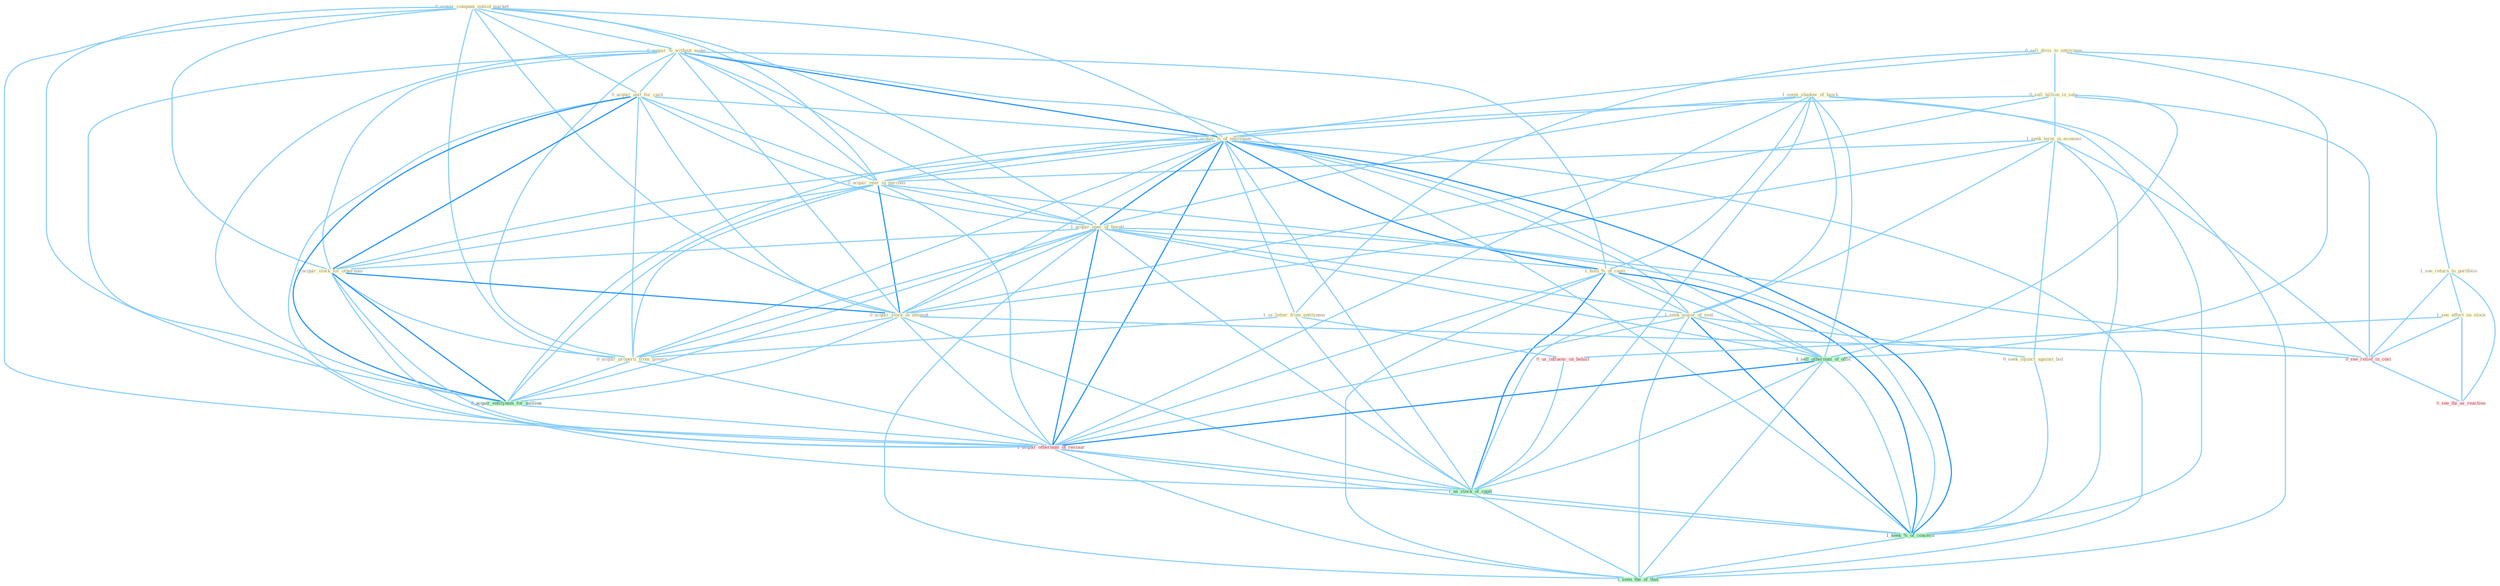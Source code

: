 Graph G{ 
    node
    [shape=polygon,style=filled,width=.5,height=.06,color="#BDFCC9",fixedsize=true,fontsize=4,
    fontcolor="#2f4f4f"];
    {node
    [color="#ffffe0", fontcolor="#8b7d6b"] "0_acquir_compani_outsid_market " "0_acquir_%_without_make " "0_sell_divis_to_entitynam " "0_sell_billion_in_sale " "1_seek_term_in_economi " "1_seem_shadow_of_hawk " "0_acquir_unit_for_cash " "1_acquir_%_of_entitynam " "0_acquir_year_in_purchas " "1_acquir_oper_of_hospit " "1_see_return_to_portfolio " "1_hold_%_of_capit " "1_us_letter_from_entitynam " "1_seek_major_of_seat " "0_acquir_stock_for_othernum " "1_see_effect_on_stock " "0_acquir_stock_in_attempt " "0_seek_injunct_against_bid " "0_acquir_properti_from_govern "}
{node [color="#fff0f5", fontcolor="#b22222"] "0_us_influenc_on_behalf " "0_see_relief_in_cost " "0_see_thi_as_reaction " "1_acquir_othernum_of_restaur "}
edge [color="#B0E2FF"];

	"0_acquir_compani_outsid_market " -- "0_acquir_%_without_make " [w="1", color="#87cefa" ];
	"0_acquir_compani_outsid_market " -- "0_acquir_unit_for_cash " [w="1", color="#87cefa" ];
	"0_acquir_compani_outsid_market " -- "1_acquir_%_of_entitynam " [w="1", color="#87cefa" ];
	"0_acquir_compani_outsid_market " -- "0_acquir_year_in_purchas " [w="1", color="#87cefa" ];
	"0_acquir_compani_outsid_market " -- "1_acquir_oper_of_hospit " [w="1", color="#87cefa" ];
	"0_acquir_compani_outsid_market " -- "0_acquir_stock_for_othernum " [w="1", color="#87cefa" ];
	"0_acquir_compani_outsid_market " -- "0_acquir_stock_in_attempt " [w="1", color="#87cefa" ];
	"0_acquir_compani_outsid_market " -- "0_acquir_properti_from_govern " [w="1", color="#87cefa" ];
	"0_acquir_compani_outsid_market " -- "0_acquir_entitynam_for_million " [w="1", color="#87cefa" ];
	"0_acquir_compani_outsid_market " -- "1_acquir_othernum_of_restaur " [w="1", color="#87cefa" ];
	"0_acquir_%_without_make " -- "0_acquir_unit_for_cash " [w="1", color="#87cefa" ];
	"0_acquir_%_without_make " -- "1_acquir_%_of_entitynam " [w="2", color="#1e90ff" , len=0.8];
	"0_acquir_%_without_make " -- "0_acquir_year_in_purchas " [w="1", color="#87cefa" ];
	"0_acquir_%_without_make " -- "1_acquir_oper_of_hospit " [w="1", color="#87cefa" ];
	"0_acquir_%_without_make " -- "1_hold_%_of_capit " [w="1", color="#87cefa" ];
	"0_acquir_%_without_make " -- "0_acquir_stock_for_othernum " [w="1", color="#87cefa" ];
	"0_acquir_%_without_make " -- "0_acquir_stock_in_attempt " [w="1", color="#87cefa" ];
	"0_acquir_%_without_make " -- "0_acquir_properti_from_govern " [w="1", color="#87cefa" ];
	"0_acquir_%_without_make " -- "0_acquir_entitynam_for_million " [w="1", color="#87cefa" ];
	"0_acquir_%_without_make " -- "1_acquir_othernum_of_restaur " [w="1", color="#87cefa" ];
	"0_acquir_%_without_make " -- "1_seek_%_of_concern " [w="1", color="#87cefa" ];
	"0_sell_divis_to_entitynam " -- "0_sell_billion_in_sale " [w="1", color="#87cefa" ];
	"0_sell_divis_to_entitynam " -- "1_acquir_%_of_entitynam " [w="1", color="#87cefa" ];
	"0_sell_divis_to_entitynam " -- "1_see_return_to_portfolio " [w="1", color="#87cefa" ];
	"0_sell_divis_to_entitynam " -- "1_us_letter_from_entitynam " [w="1", color="#87cefa" ];
	"0_sell_divis_to_entitynam " -- "1_sell_othernum_of_offic " [w="1", color="#87cefa" ];
	"0_sell_billion_in_sale " -- "1_seek_term_in_economi " [w="1", color="#87cefa" ];
	"0_sell_billion_in_sale " -- "0_acquir_year_in_purchas " [w="1", color="#87cefa" ];
	"0_sell_billion_in_sale " -- "0_acquir_stock_in_attempt " [w="1", color="#87cefa" ];
	"0_sell_billion_in_sale " -- "1_sell_othernum_of_offic " [w="1", color="#87cefa" ];
	"0_sell_billion_in_sale " -- "0_see_relief_in_cost " [w="1", color="#87cefa" ];
	"1_seek_term_in_economi " -- "0_acquir_year_in_purchas " [w="1", color="#87cefa" ];
	"1_seek_term_in_economi " -- "1_seek_major_of_seat " [w="1", color="#87cefa" ];
	"1_seek_term_in_economi " -- "0_acquir_stock_in_attempt " [w="1", color="#87cefa" ];
	"1_seek_term_in_economi " -- "0_seek_injunct_against_bid " [w="1", color="#87cefa" ];
	"1_seek_term_in_economi " -- "0_see_relief_in_cost " [w="1", color="#87cefa" ];
	"1_seek_term_in_economi " -- "1_seek_%_of_concern " [w="1", color="#87cefa" ];
	"1_seem_shadow_of_hawk " -- "1_acquir_%_of_entitynam " [w="1", color="#87cefa" ];
	"1_seem_shadow_of_hawk " -- "1_acquir_oper_of_hospit " [w="1", color="#87cefa" ];
	"1_seem_shadow_of_hawk " -- "1_hold_%_of_capit " [w="1", color="#87cefa" ];
	"1_seem_shadow_of_hawk " -- "1_seek_major_of_seat " [w="1", color="#87cefa" ];
	"1_seem_shadow_of_hawk " -- "1_sell_othernum_of_offic " [w="1", color="#87cefa" ];
	"1_seem_shadow_of_hawk " -- "1_acquir_othernum_of_restaur " [w="1", color="#87cefa" ];
	"1_seem_shadow_of_hawk " -- "1_us_stock_of_capit " [w="1", color="#87cefa" ];
	"1_seem_shadow_of_hawk " -- "1_seek_%_of_concern " [w="1", color="#87cefa" ];
	"1_seem_shadow_of_hawk " -- "1_seen_the_of_that " [w="1", color="#87cefa" ];
	"0_acquir_unit_for_cash " -- "1_acquir_%_of_entitynam " [w="1", color="#87cefa" ];
	"0_acquir_unit_for_cash " -- "0_acquir_year_in_purchas " [w="1", color="#87cefa" ];
	"0_acquir_unit_for_cash " -- "1_acquir_oper_of_hospit " [w="1", color="#87cefa" ];
	"0_acquir_unit_for_cash " -- "0_acquir_stock_for_othernum " [w="2", color="#1e90ff" , len=0.8];
	"0_acquir_unit_for_cash " -- "0_acquir_stock_in_attempt " [w="1", color="#87cefa" ];
	"0_acquir_unit_for_cash " -- "0_acquir_properti_from_govern " [w="1", color="#87cefa" ];
	"0_acquir_unit_for_cash " -- "0_acquir_entitynam_for_million " [w="2", color="#1e90ff" , len=0.8];
	"0_acquir_unit_for_cash " -- "1_acquir_othernum_of_restaur " [w="1", color="#87cefa" ];
	"1_acquir_%_of_entitynam " -- "0_acquir_year_in_purchas " [w="1", color="#87cefa" ];
	"1_acquir_%_of_entitynam " -- "1_acquir_oper_of_hospit " [w="2", color="#1e90ff" , len=0.8];
	"1_acquir_%_of_entitynam " -- "1_hold_%_of_capit " [w="2", color="#1e90ff" , len=0.8];
	"1_acquir_%_of_entitynam " -- "1_us_letter_from_entitynam " [w="1", color="#87cefa" ];
	"1_acquir_%_of_entitynam " -- "1_seek_major_of_seat " [w="1", color="#87cefa" ];
	"1_acquir_%_of_entitynam " -- "0_acquir_stock_for_othernum " [w="1", color="#87cefa" ];
	"1_acquir_%_of_entitynam " -- "0_acquir_stock_in_attempt " [w="1", color="#87cefa" ];
	"1_acquir_%_of_entitynam " -- "0_acquir_properti_from_govern " [w="1", color="#87cefa" ];
	"1_acquir_%_of_entitynam " -- "0_acquir_entitynam_for_million " [w="1", color="#87cefa" ];
	"1_acquir_%_of_entitynam " -- "1_sell_othernum_of_offic " [w="1", color="#87cefa" ];
	"1_acquir_%_of_entitynam " -- "1_acquir_othernum_of_restaur " [w="2", color="#1e90ff" , len=0.8];
	"1_acquir_%_of_entitynam " -- "1_us_stock_of_capit " [w="1", color="#87cefa" ];
	"1_acquir_%_of_entitynam " -- "1_seek_%_of_concern " [w="2", color="#1e90ff" , len=0.8];
	"1_acquir_%_of_entitynam " -- "1_seen_the_of_that " [w="1", color="#87cefa" ];
	"0_acquir_year_in_purchas " -- "1_acquir_oper_of_hospit " [w="1", color="#87cefa" ];
	"0_acquir_year_in_purchas " -- "0_acquir_stock_for_othernum " [w="1", color="#87cefa" ];
	"0_acquir_year_in_purchas " -- "0_acquir_stock_in_attempt " [w="2", color="#1e90ff" , len=0.8];
	"0_acquir_year_in_purchas " -- "0_acquir_properti_from_govern " [w="1", color="#87cefa" ];
	"0_acquir_year_in_purchas " -- "0_acquir_entitynam_for_million " [w="1", color="#87cefa" ];
	"0_acquir_year_in_purchas " -- "0_see_relief_in_cost " [w="1", color="#87cefa" ];
	"0_acquir_year_in_purchas " -- "1_acquir_othernum_of_restaur " [w="1", color="#87cefa" ];
	"1_acquir_oper_of_hospit " -- "1_hold_%_of_capit " [w="1", color="#87cefa" ];
	"1_acquir_oper_of_hospit " -- "1_seek_major_of_seat " [w="1", color="#87cefa" ];
	"1_acquir_oper_of_hospit " -- "0_acquir_stock_for_othernum " [w="1", color="#87cefa" ];
	"1_acquir_oper_of_hospit " -- "0_acquir_stock_in_attempt " [w="1", color="#87cefa" ];
	"1_acquir_oper_of_hospit " -- "0_acquir_properti_from_govern " [w="1", color="#87cefa" ];
	"1_acquir_oper_of_hospit " -- "0_acquir_entitynam_for_million " [w="1", color="#87cefa" ];
	"1_acquir_oper_of_hospit " -- "1_sell_othernum_of_offic " [w="1", color="#87cefa" ];
	"1_acquir_oper_of_hospit " -- "1_acquir_othernum_of_restaur " [w="2", color="#1e90ff" , len=0.8];
	"1_acquir_oper_of_hospit " -- "1_us_stock_of_capit " [w="1", color="#87cefa" ];
	"1_acquir_oper_of_hospit " -- "1_seek_%_of_concern " [w="1", color="#87cefa" ];
	"1_acquir_oper_of_hospit " -- "1_seen_the_of_that " [w="1", color="#87cefa" ];
	"1_see_return_to_portfolio " -- "1_see_effect_on_stock " [w="1", color="#87cefa" ];
	"1_see_return_to_portfolio " -- "0_see_relief_in_cost " [w="1", color="#87cefa" ];
	"1_see_return_to_portfolio " -- "0_see_thi_as_reaction " [w="1", color="#87cefa" ];
	"1_hold_%_of_capit " -- "1_seek_major_of_seat " [w="1", color="#87cefa" ];
	"1_hold_%_of_capit " -- "1_sell_othernum_of_offic " [w="1", color="#87cefa" ];
	"1_hold_%_of_capit " -- "1_acquir_othernum_of_restaur " [w="1", color="#87cefa" ];
	"1_hold_%_of_capit " -- "1_us_stock_of_capit " [w="2", color="#1e90ff" , len=0.8];
	"1_hold_%_of_capit " -- "1_seek_%_of_concern " [w="2", color="#1e90ff" , len=0.8];
	"1_hold_%_of_capit " -- "1_seen_the_of_that " [w="1", color="#87cefa" ];
	"1_us_letter_from_entitynam " -- "0_acquir_properti_from_govern " [w="1", color="#87cefa" ];
	"1_us_letter_from_entitynam " -- "0_us_influenc_on_behalf " [w="1", color="#87cefa" ];
	"1_us_letter_from_entitynam " -- "1_us_stock_of_capit " [w="1", color="#87cefa" ];
	"1_seek_major_of_seat " -- "0_seek_injunct_against_bid " [w="1", color="#87cefa" ];
	"1_seek_major_of_seat " -- "1_sell_othernum_of_offic " [w="1", color="#87cefa" ];
	"1_seek_major_of_seat " -- "1_acquir_othernum_of_restaur " [w="1", color="#87cefa" ];
	"1_seek_major_of_seat " -- "1_us_stock_of_capit " [w="1", color="#87cefa" ];
	"1_seek_major_of_seat " -- "1_seek_%_of_concern " [w="2", color="#1e90ff" , len=0.8];
	"1_seek_major_of_seat " -- "1_seen_the_of_that " [w="1", color="#87cefa" ];
	"0_acquir_stock_for_othernum " -- "0_acquir_stock_in_attempt " [w="2", color="#1e90ff" , len=0.8];
	"0_acquir_stock_for_othernum " -- "0_acquir_properti_from_govern " [w="1", color="#87cefa" ];
	"0_acquir_stock_for_othernum " -- "0_acquir_entitynam_for_million " [w="2", color="#1e90ff" , len=0.8];
	"0_acquir_stock_for_othernum " -- "1_acquir_othernum_of_restaur " [w="1", color="#87cefa" ];
	"0_acquir_stock_for_othernum " -- "1_us_stock_of_capit " [w="1", color="#87cefa" ];
	"1_see_effect_on_stock " -- "0_us_influenc_on_behalf " [w="1", color="#87cefa" ];
	"1_see_effect_on_stock " -- "0_see_relief_in_cost " [w="1", color="#87cefa" ];
	"1_see_effect_on_stock " -- "0_see_thi_as_reaction " [w="1", color="#87cefa" ];
	"0_acquir_stock_in_attempt " -- "0_acquir_properti_from_govern " [w="1", color="#87cefa" ];
	"0_acquir_stock_in_attempt " -- "0_acquir_entitynam_for_million " [w="1", color="#87cefa" ];
	"0_acquir_stock_in_attempt " -- "0_see_relief_in_cost " [w="1", color="#87cefa" ];
	"0_acquir_stock_in_attempt " -- "1_acquir_othernum_of_restaur " [w="1", color="#87cefa" ];
	"0_acquir_stock_in_attempt " -- "1_us_stock_of_capit " [w="1", color="#87cefa" ];
	"0_seek_injunct_against_bid " -- "1_seek_%_of_concern " [w="1", color="#87cefa" ];
	"0_acquir_properti_from_govern " -- "0_acquir_entitynam_for_million " [w="1", color="#87cefa" ];
	"0_acquir_properti_from_govern " -- "1_acquir_othernum_of_restaur " [w="1", color="#87cefa" ];
	"0_acquir_entitynam_for_million " -- "1_acquir_othernum_of_restaur " [w="1", color="#87cefa" ];
	"1_sell_othernum_of_offic " -- "1_acquir_othernum_of_restaur " [w="2", color="#1e90ff" , len=0.8];
	"1_sell_othernum_of_offic " -- "1_us_stock_of_capit " [w="1", color="#87cefa" ];
	"1_sell_othernum_of_offic " -- "1_seek_%_of_concern " [w="1", color="#87cefa" ];
	"1_sell_othernum_of_offic " -- "1_seen_the_of_that " [w="1", color="#87cefa" ];
	"0_us_influenc_on_behalf " -- "1_us_stock_of_capit " [w="1", color="#87cefa" ];
	"0_see_relief_in_cost " -- "0_see_thi_as_reaction " [w="1", color="#87cefa" ];
	"1_acquir_othernum_of_restaur " -- "1_us_stock_of_capit " [w="1", color="#87cefa" ];
	"1_acquir_othernum_of_restaur " -- "1_seek_%_of_concern " [w="1", color="#87cefa" ];
	"1_acquir_othernum_of_restaur " -- "1_seen_the_of_that " [w="1", color="#87cefa" ];
	"1_us_stock_of_capit " -- "1_seek_%_of_concern " [w="1", color="#87cefa" ];
	"1_us_stock_of_capit " -- "1_seen_the_of_that " [w="1", color="#87cefa" ];
	"1_seek_%_of_concern " -- "1_seen_the_of_that " [w="1", color="#87cefa" ];
}
